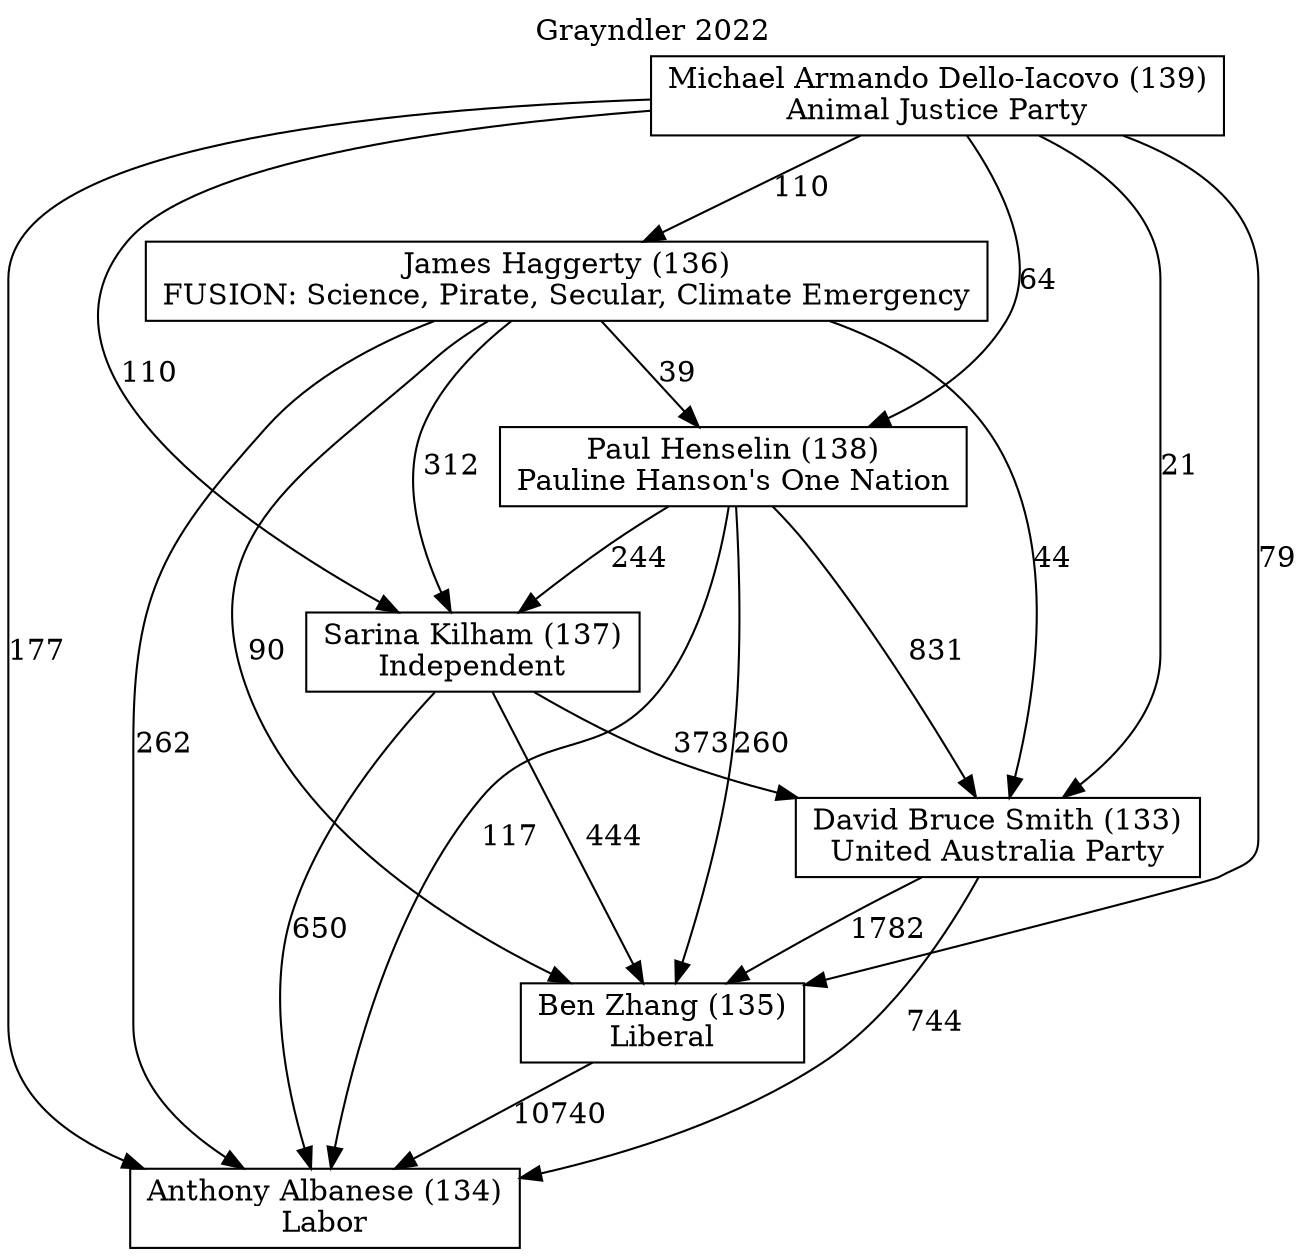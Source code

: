 // House preference flow
digraph "Anthony Albanese (134)_Grayndler_2022" {
	graph [label="Grayndler 2022" labelloc=t mclimit=10]
	node [shape=box]
	"Anthony Albanese (134)" [label="Anthony Albanese (134)
Labor"]
	"Ben Zhang (135)" [label="Ben Zhang (135)
Liberal"]
	"David Bruce Smith (133)" [label="David Bruce Smith (133)
United Australia Party"]
	"James Haggerty (136)" [label="James Haggerty (136)
FUSION: Science, Pirate, Secular, Climate Emergency"]
	"Michael Armando Dello-Iacovo (139)" [label="Michael Armando Dello-Iacovo (139)
Animal Justice Party"]
	"Paul Henselin (138)" [label="Paul Henselin (138)
Pauline Hanson's One Nation"]
	"Sarina Kilham (137)" [label="Sarina Kilham (137)
Independent"]
	"Ben Zhang (135)" -> "Anthony Albanese (134)" [label=10740]
	"David Bruce Smith (133)" -> "Anthony Albanese (134)" [label=744]
	"David Bruce Smith (133)" -> "Ben Zhang (135)" [label=1782]
	"James Haggerty (136)" -> "Anthony Albanese (134)" [label=262]
	"James Haggerty (136)" -> "Ben Zhang (135)" [label=90]
	"James Haggerty (136)" -> "David Bruce Smith (133)" [label=44]
	"James Haggerty (136)" -> "Paul Henselin (138)" [label=39]
	"James Haggerty (136)" -> "Sarina Kilham (137)" [label=312]
	"Michael Armando Dello-Iacovo (139)" -> "Anthony Albanese (134)" [label=177]
	"Michael Armando Dello-Iacovo (139)" -> "Ben Zhang (135)" [label=79]
	"Michael Armando Dello-Iacovo (139)" -> "David Bruce Smith (133)" [label=21]
	"Michael Armando Dello-Iacovo (139)" -> "James Haggerty (136)" [label=110]
	"Michael Armando Dello-Iacovo (139)" -> "Paul Henselin (138)" [label=64]
	"Michael Armando Dello-Iacovo (139)" -> "Sarina Kilham (137)" [label=110]
	"Paul Henselin (138)" -> "Anthony Albanese (134)" [label=117]
	"Paul Henselin (138)" -> "Ben Zhang (135)" [label=260]
	"Paul Henselin (138)" -> "David Bruce Smith (133)" [label=831]
	"Paul Henselin (138)" -> "Sarina Kilham (137)" [label=244]
	"Sarina Kilham (137)" -> "Anthony Albanese (134)" [label=650]
	"Sarina Kilham (137)" -> "Ben Zhang (135)" [label=444]
	"Sarina Kilham (137)" -> "David Bruce Smith (133)" [label=373]
}
